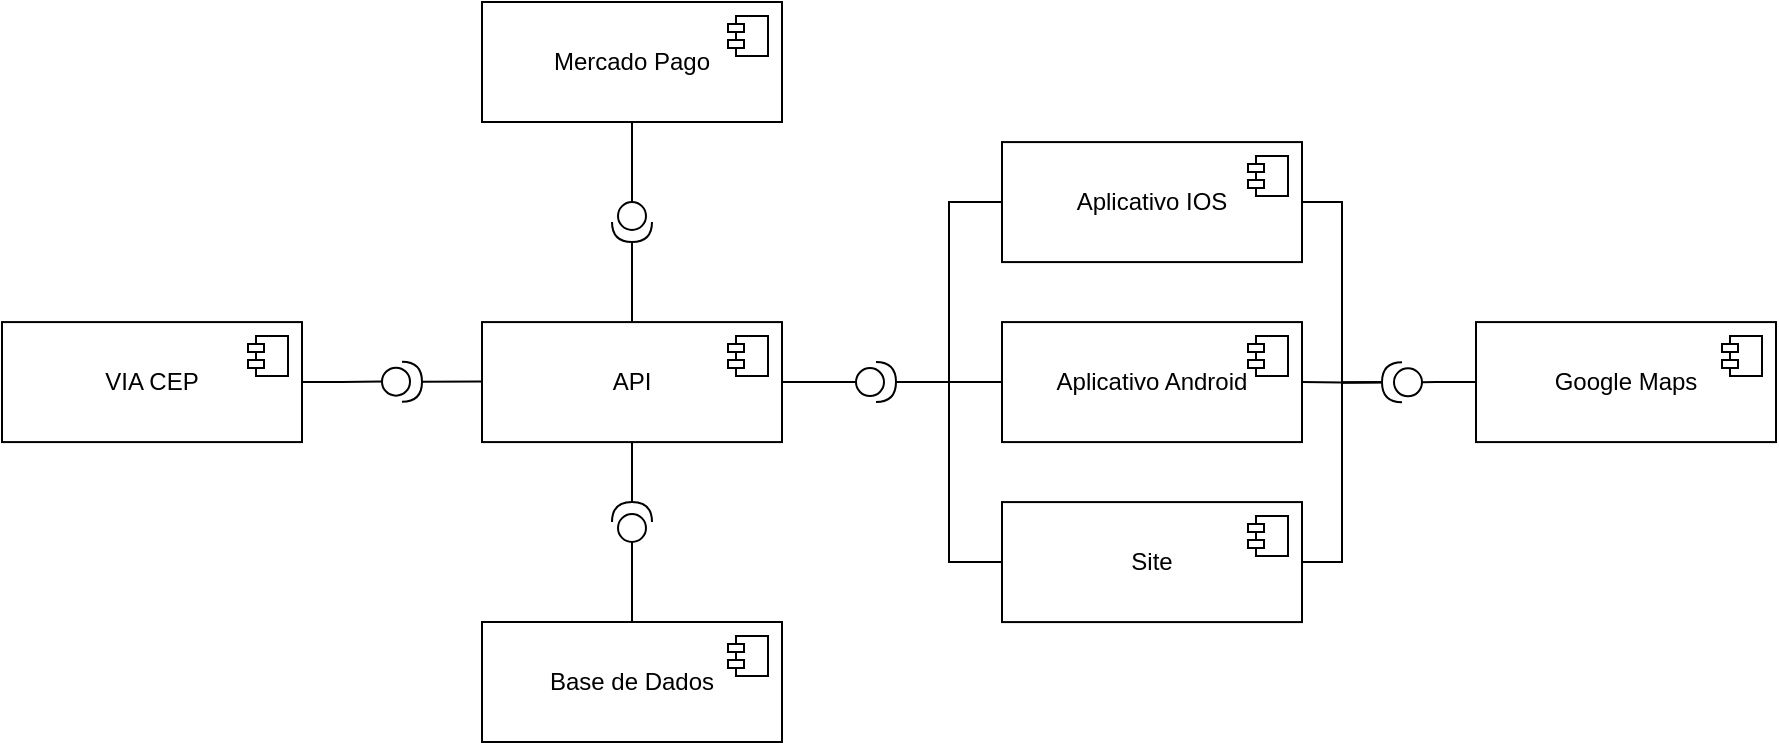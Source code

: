 <mxfile version="26.0.9">
  <diagram name="Página-1" id="hfQ6dm6a82hpHaVImtLA">
    <mxGraphModel dx="1834" dy="711" grid="1" gridSize="10" guides="1" tooltips="1" connect="1" arrows="1" fold="1" page="1" pageScale="1" pageWidth="827" pageHeight="1169" math="0" shadow="0">
      <root>
        <mxCell id="0" />
        <mxCell id="1" parent="0" />
        <mxCell id="wz0vLso1JuAmvBzrT9aR-18" style="edgeStyle=orthogonalEdgeStyle;rounded=0;orthogonalLoop=1;jettySize=auto;html=1;exitX=1;exitY=0.5;exitDx=0;exitDy=0;endArrow=none;startFill=0;" edge="1" parent="1" source="L8chKwtGd1eF09aqkbMW-7" target="wz0vLso1JuAmvBzrT9aR-19">
          <mxGeometry relative="1" as="geometry">
            <mxPoint x="140.0" y="229.833" as="targetPoint" />
          </mxGeometry>
        </mxCell>
        <mxCell id="L8chKwtGd1eF09aqkbMW-7" value="VIA CEP" style="html=1;dropTarget=0;whiteSpace=wrap;" parent="1" vertex="1">
          <mxGeometry x="-60" y="200.04" width="150" height="60" as="geometry" />
        </mxCell>
        <mxCell id="L8chKwtGd1eF09aqkbMW-8" value="" style="shape=module;jettyWidth=8;jettyHeight=4;" parent="L8chKwtGd1eF09aqkbMW-7" vertex="1">
          <mxGeometry x="1" width="20" height="20" relative="1" as="geometry">
            <mxPoint x="-27" y="7" as="offset" />
          </mxGeometry>
        </mxCell>
        <mxCell id="wz0vLso1JuAmvBzrT9aR-13" style="edgeStyle=orthogonalEdgeStyle;rounded=0;orthogonalLoop=1;jettySize=auto;html=1;exitX=0;exitY=0.5;exitDx=0;exitDy=0;endArrow=none;startFill=0;" edge="1" parent="1" source="L8chKwtGd1eF09aqkbMW-9" target="wz0vLso1JuAmvBzrT9aR-14">
          <mxGeometry relative="1" as="geometry">
            <mxPoint x="640" y="230.154" as="targetPoint" />
          </mxGeometry>
        </mxCell>
        <mxCell id="L8chKwtGd1eF09aqkbMW-9" value="Google Maps" style="html=1;dropTarget=0;whiteSpace=wrap;" parent="1" vertex="1">
          <mxGeometry x="677" y="200.04" width="150" height="60" as="geometry" />
        </mxCell>
        <mxCell id="L8chKwtGd1eF09aqkbMW-10" value="" style="shape=module;jettyWidth=8;jettyHeight=4;" parent="L8chKwtGd1eF09aqkbMW-9" vertex="1">
          <mxGeometry x="1" width="20" height="20" relative="1" as="geometry">
            <mxPoint x="-27" y="7" as="offset" />
          </mxGeometry>
        </mxCell>
        <mxCell id="L8chKwtGd1eF09aqkbMW-18" value="Aplicativo IOS" style="html=1;dropTarget=0;whiteSpace=wrap;" parent="1" vertex="1">
          <mxGeometry x="440" y="110.04" width="150" height="60" as="geometry" />
        </mxCell>
        <mxCell id="L8chKwtGd1eF09aqkbMW-19" value="" style="shape=module;jettyWidth=8;jettyHeight=4;" parent="L8chKwtGd1eF09aqkbMW-18" vertex="1">
          <mxGeometry x="1" width="20" height="20" relative="1" as="geometry">
            <mxPoint x="-27" y="7" as="offset" />
          </mxGeometry>
        </mxCell>
        <mxCell id="L8chKwtGd1eF09aqkbMW-20" value="Aplicativo Android" style="html=1;dropTarget=0;whiteSpace=wrap;" parent="1" vertex="1">
          <mxGeometry x="440" y="200.04" width="150" height="60" as="geometry" />
        </mxCell>
        <mxCell id="L8chKwtGd1eF09aqkbMW-21" value="" style="shape=module;jettyWidth=8;jettyHeight=4;" parent="L8chKwtGd1eF09aqkbMW-20" vertex="1">
          <mxGeometry x="1" width="20" height="20" relative="1" as="geometry">
            <mxPoint x="-27" y="7" as="offset" />
          </mxGeometry>
        </mxCell>
        <mxCell id="L8chKwtGd1eF09aqkbMW-22" value="Site" style="html=1;dropTarget=0;whiteSpace=wrap;" parent="1" vertex="1">
          <mxGeometry x="440" y="290.04" width="150" height="60" as="geometry" />
        </mxCell>
        <mxCell id="L8chKwtGd1eF09aqkbMW-23" value="" style="shape=module;jettyWidth=8;jettyHeight=4;" parent="L8chKwtGd1eF09aqkbMW-22" vertex="1">
          <mxGeometry x="1" width="20" height="20" relative="1" as="geometry">
            <mxPoint x="-27" y="7" as="offset" />
          </mxGeometry>
        </mxCell>
        <mxCell id="wz0vLso1JuAmvBzrT9aR-1" style="edgeStyle=orthogonalEdgeStyle;rounded=0;orthogonalLoop=1;jettySize=auto;html=1;entryX=0.5;entryY=1;entryDx=0;entryDy=0;exitX=0;exitY=0.5;exitDx=0;exitDy=0;exitPerimeter=0;endArrow=none;startFill=0;" edge="1" parent="1" source="wz0vLso1JuAmvBzrT9aR-2" target="xDq7PCP7pQvx9JKNOXnG-19">
          <mxGeometry relative="1" as="geometry">
            <mxPoint x="265" y="160" as="sourcePoint" />
          </mxGeometry>
        </mxCell>
        <mxCell id="wz0vLso1JuAmvBzrT9aR-4" style="edgeStyle=orthogonalEdgeStyle;rounded=0;orthogonalLoop=1;jettySize=auto;html=1;exitX=1;exitY=0.5;exitDx=0;exitDy=0;endArrow=none;startFill=0;" edge="1" parent="1" source="xDq7PCP7pQvx9JKNOXnG-6" target="wz0vLso1JuAmvBzrT9aR-5">
          <mxGeometry relative="1" as="geometry">
            <mxPoint x="380" y="229.977" as="targetPoint" />
          </mxGeometry>
        </mxCell>
        <mxCell id="xDq7PCP7pQvx9JKNOXnG-6" value="API" style="html=1;dropTarget=0;whiteSpace=wrap;" parent="1" vertex="1">
          <mxGeometry x="180" y="200.04" width="150" height="60" as="geometry" />
        </mxCell>
        <mxCell id="xDq7PCP7pQvx9JKNOXnG-7" value="" style="shape=module;jettyWidth=8;jettyHeight=4;" parent="xDq7PCP7pQvx9JKNOXnG-6" vertex="1">
          <mxGeometry x="1" width="20" height="20" relative="1" as="geometry">
            <mxPoint x="-27" y="7" as="offset" />
          </mxGeometry>
        </mxCell>
        <mxCell id="xDq7PCP7pQvx9JKNOXnG-19" value="Mercado Pago" style="html=1;dropTarget=0;whiteSpace=wrap;" parent="1" vertex="1">
          <mxGeometry x="180" y="40" width="150" height="60" as="geometry" />
        </mxCell>
        <mxCell id="xDq7PCP7pQvx9JKNOXnG-20" value="" style="shape=module;jettyWidth=8;jettyHeight=4;" parent="xDq7PCP7pQvx9JKNOXnG-19" vertex="1">
          <mxGeometry x="1" width="20" height="20" relative="1" as="geometry">
            <mxPoint x="-27" y="7" as="offset" />
          </mxGeometry>
        </mxCell>
        <mxCell id="wz0vLso1JuAmvBzrT9aR-9" style="edgeStyle=orthogonalEdgeStyle;rounded=0;orthogonalLoop=1;jettySize=auto;html=1;exitX=0.5;exitY=0;exitDx=0;exitDy=0;endArrow=none;startFill=0;" edge="1" parent="1" source="L8chKwtGd1eF09aqkbMW-13" target="wz0vLso1JuAmvBzrT9aR-11">
          <mxGeometry relative="1" as="geometry">
            <mxPoint x="255" y="300" as="targetPoint" />
          </mxGeometry>
        </mxCell>
        <mxCell id="L8chKwtGd1eF09aqkbMW-13" value="Base de Dados" style="html=1;dropTarget=0;whiteSpace=wrap;" parent="1" vertex="1">
          <mxGeometry x="180" y="350" width="150" height="60" as="geometry" />
        </mxCell>
        <mxCell id="L8chKwtGd1eF09aqkbMW-14" value="" style="shape=module;jettyWidth=8;jettyHeight=4;" parent="L8chKwtGd1eF09aqkbMW-13" vertex="1">
          <mxGeometry x="1" width="20" height="20" relative="1" as="geometry">
            <mxPoint x="-27" y="7" as="offset" />
          </mxGeometry>
        </mxCell>
        <mxCell id="wz0vLso1JuAmvBzrT9aR-3" value="" style="edgeStyle=orthogonalEdgeStyle;rounded=0;orthogonalLoop=1;jettySize=auto;html=1;exitX=0.5;exitY=0;exitDx=0;exitDy=0;entryX=1;entryY=0.5;entryDx=0;entryDy=0;entryPerimeter=0;endArrow=none;startFill=0;" edge="1" parent="1" source="xDq7PCP7pQvx9JKNOXnG-6" target="wz0vLso1JuAmvBzrT9aR-2">
          <mxGeometry relative="1" as="geometry">
            <mxPoint x="255" y="200" as="sourcePoint" />
            <mxPoint x="255" y="120" as="targetPoint" />
          </mxGeometry>
        </mxCell>
        <mxCell id="wz0vLso1JuAmvBzrT9aR-2" value="" style="shape=providedRequiredInterface;html=1;verticalLabelPosition=bottom;sketch=0;rotation=90;" vertex="1" parent="1">
          <mxGeometry x="245" y="140" width="20" height="20" as="geometry" />
        </mxCell>
        <mxCell id="wz0vLso1JuAmvBzrT9aR-6" style="edgeStyle=orthogonalEdgeStyle;rounded=0;orthogonalLoop=1;jettySize=auto;html=1;exitX=1;exitY=0.5;exitDx=0;exitDy=0;exitPerimeter=0;endArrow=none;startFill=0;" edge="1" parent="1" source="wz0vLso1JuAmvBzrT9aR-5" target="L8chKwtGd1eF09aqkbMW-20">
          <mxGeometry relative="1" as="geometry" />
        </mxCell>
        <mxCell id="wz0vLso1JuAmvBzrT9aR-7" style="edgeStyle=orthogonalEdgeStyle;rounded=0;orthogonalLoop=1;jettySize=auto;html=1;exitX=1;exitY=0.5;exitDx=0;exitDy=0;exitPerimeter=0;entryX=0;entryY=0.5;entryDx=0;entryDy=0;endArrow=none;startFill=0;" edge="1" parent="1" source="wz0vLso1JuAmvBzrT9aR-5" target="L8chKwtGd1eF09aqkbMW-18">
          <mxGeometry relative="1" as="geometry" />
        </mxCell>
        <mxCell id="wz0vLso1JuAmvBzrT9aR-8" style="edgeStyle=orthogonalEdgeStyle;rounded=0;orthogonalLoop=1;jettySize=auto;html=1;exitX=1;exitY=0.5;exitDx=0;exitDy=0;exitPerimeter=0;entryX=0;entryY=0.5;entryDx=0;entryDy=0;endArrow=none;startFill=0;" edge="1" parent="1" source="wz0vLso1JuAmvBzrT9aR-5" target="L8chKwtGd1eF09aqkbMW-22">
          <mxGeometry relative="1" as="geometry" />
        </mxCell>
        <mxCell id="wz0vLso1JuAmvBzrT9aR-5" value="" style="shape=providedRequiredInterface;html=1;verticalLabelPosition=bottom;sketch=0;" vertex="1" parent="1">
          <mxGeometry x="367" y="220.037" width="20" height="20" as="geometry" />
        </mxCell>
        <mxCell id="wz0vLso1JuAmvBzrT9aR-12" style="edgeStyle=orthogonalEdgeStyle;rounded=0;orthogonalLoop=1;jettySize=auto;html=1;exitX=1;exitY=0.5;exitDx=0;exitDy=0;exitPerimeter=0;entryX=0.5;entryY=1;entryDx=0;entryDy=0;endArrow=none;startFill=0;" edge="1" parent="1" source="wz0vLso1JuAmvBzrT9aR-11" target="xDq7PCP7pQvx9JKNOXnG-6">
          <mxGeometry relative="1" as="geometry" />
        </mxCell>
        <mxCell id="wz0vLso1JuAmvBzrT9aR-11" value="" style="shape=providedRequiredInterface;html=1;verticalLabelPosition=bottom;sketch=0;rotation=-90;" vertex="1" parent="1">
          <mxGeometry x="245" y="290" width="20" height="20" as="geometry" />
        </mxCell>
        <mxCell id="wz0vLso1JuAmvBzrT9aR-15" style="edgeStyle=orthogonalEdgeStyle;rounded=0;orthogonalLoop=1;jettySize=auto;html=1;exitX=1;exitY=0.5;exitDx=0;exitDy=0;exitPerimeter=0;entryX=1;entryY=0.5;entryDx=0;entryDy=0;endArrow=none;startFill=0;" edge="1" parent="1" source="wz0vLso1JuAmvBzrT9aR-14" target="L8chKwtGd1eF09aqkbMW-18">
          <mxGeometry relative="1" as="geometry">
            <mxPoint x="620" y="220.0" as="targetPoint" />
          </mxGeometry>
        </mxCell>
        <mxCell id="wz0vLso1JuAmvBzrT9aR-16" style="edgeStyle=orthogonalEdgeStyle;rounded=0;orthogonalLoop=1;jettySize=auto;html=1;exitX=1;exitY=0.5;exitDx=0;exitDy=0;exitPerimeter=0;entryX=1;entryY=0.5;entryDx=0;entryDy=0;endArrow=none;startFill=0;" edge="1" parent="1" source="wz0vLso1JuAmvBzrT9aR-14" target="L8chKwtGd1eF09aqkbMW-20">
          <mxGeometry relative="1" as="geometry" />
        </mxCell>
        <mxCell id="wz0vLso1JuAmvBzrT9aR-17" style="edgeStyle=orthogonalEdgeStyle;rounded=0;orthogonalLoop=1;jettySize=auto;html=1;exitX=1;exitY=0.5;exitDx=0;exitDy=0;exitPerimeter=0;entryX=1;entryY=0.5;entryDx=0;entryDy=0;endArrow=none;startFill=0;" edge="1" parent="1" source="wz0vLso1JuAmvBzrT9aR-14" target="L8chKwtGd1eF09aqkbMW-22">
          <mxGeometry relative="1" as="geometry" />
        </mxCell>
        <mxCell id="wz0vLso1JuAmvBzrT9aR-14" value="" style="shape=providedRequiredInterface;html=1;verticalLabelPosition=bottom;sketch=0;rotation=-180;" vertex="1" parent="1">
          <mxGeometry x="630" y="220.154" width="20" height="20" as="geometry" />
        </mxCell>
        <mxCell id="wz0vLso1JuAmvBzrT9aR-20" style="edgeStyle=orthogonalEdgeStyle;rounded=0;orthogonalLoop=1;jettySize=auto;html=1;exitX=1;exitY=0.5;exitDx=0;exitDy=0;exitPerimeter=0;entryX=0;entryY=0.5;entryDx=0;entryDy=0;endArrow=none;startFill=0;" edge="1" parent="1" source="wz0vLso1JuAmvBzrT9aR-19" target="xDq7PCP7pQvx9JKNOXnG-6">
          <mxGeometry relative="1" as="geometry" />
        </mxCell>
        <mxCell id="wz0vLso1JuAmvBzrT9aR-19" value="" style="shape=providedRequiredInterface;html=1;verticalLabelPosition=bottom;sketch=0;" vertex="1" parent="1">
          <mxGeometry x="130.0" y="219.833" width="20" height="20" as="geometry" />
        </mxCell>
      </root>
    </mxGraphModel>
  </diagram>
</mxfile>
